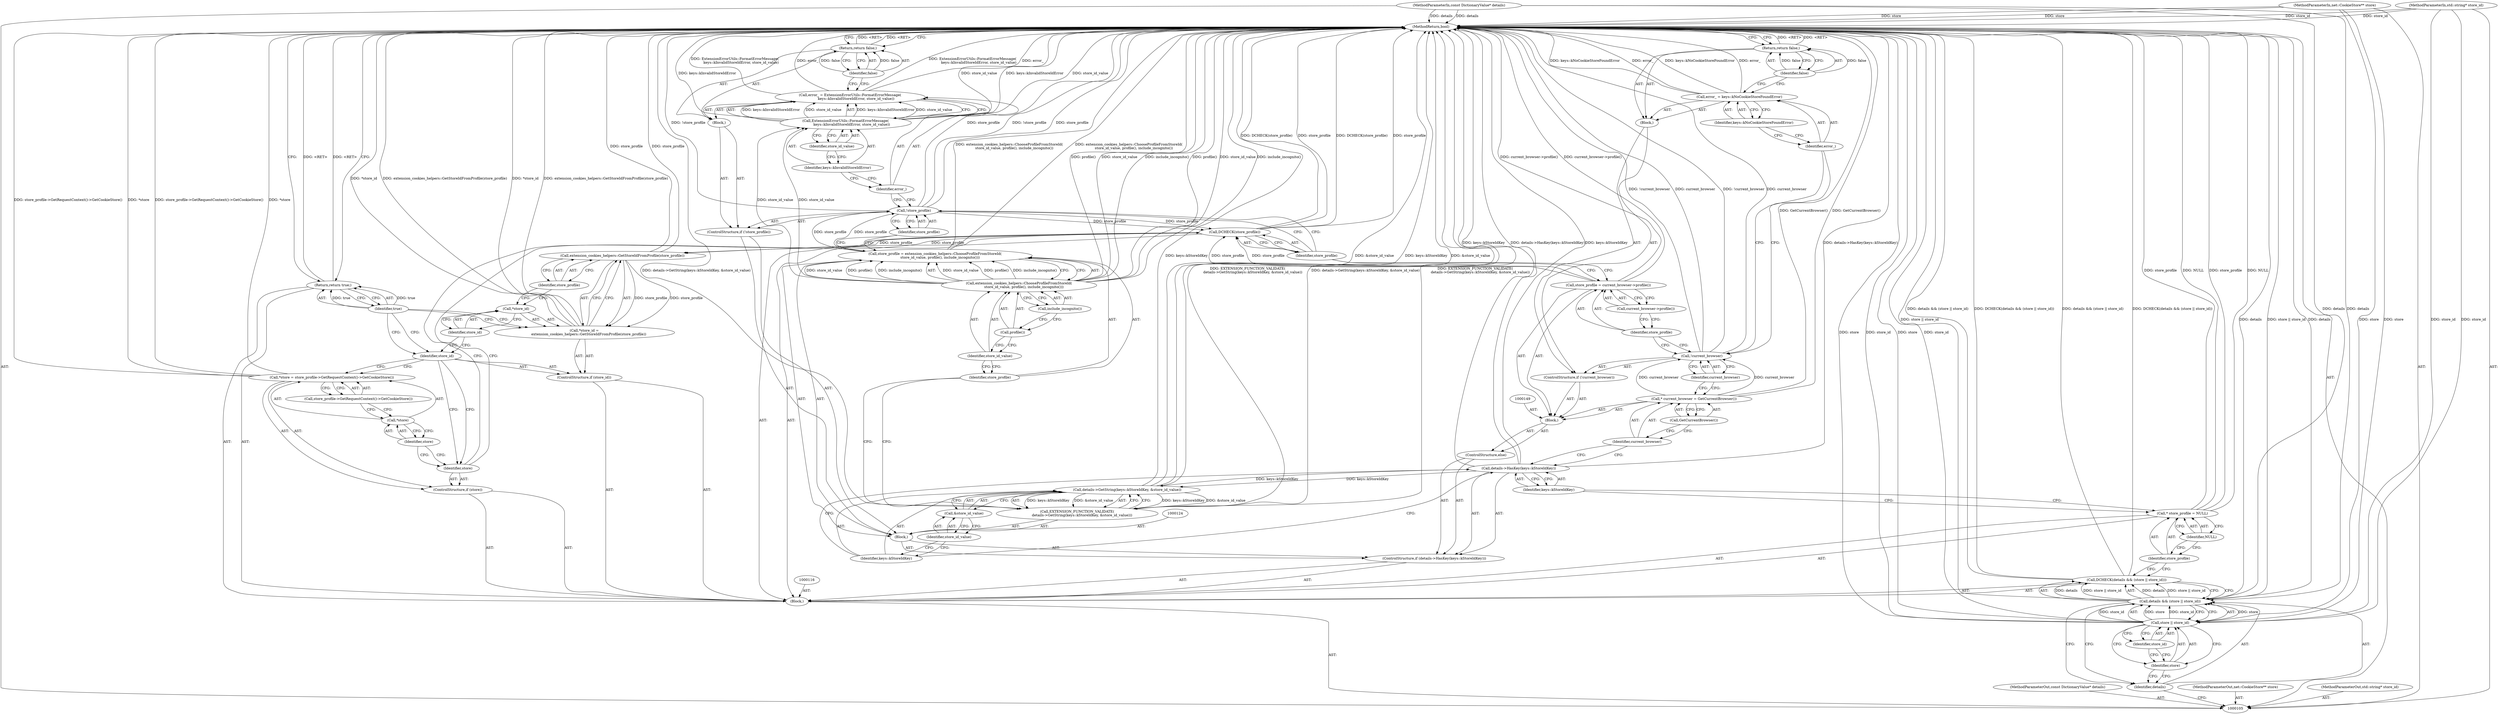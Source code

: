 digraph "0_Chrome_b7e899141194fa27d55a990e38ae8bdcc5183a90" {
"1000182" [label="(MethodReturn,bool)"];
"1000106" [label="(MethodParameterIn,const DictionaryValue* details)"];
"1000267" [label="(MethodParameterOut,const DictionaryValue* details)"];
"1000125" [label="(Call,EXTENSION_FUNCTION_VALIDATE(\n         details->GetString(keys::kStoreIdKey, &store_id_value)))"];
"1000127" [label="(Identifier,keys::kStoreIdKey)"];
"1000128" [label="(Call,&store_id_value)"];
"1000129" [label="(Identifier,store_id_value)"];
"1000126" [label="(Call,details->GetString(keys::kStoreIdKey, &store_id_value))"];
"1000132" [label="(Call,extension_cookies_helpers::ChooseProfileFromStoreId(\n         store_id_value, profile(), include_incognito()))"];
"1000130" [label="(Call,store_profile = extension_cookies_helpers::ChooseProfileFromStoreId(\n         store_id_value, profile(), include_incognito()))"];
"1000131" [label="(Identifier,store_profile)"];
"1000134" [label="(Call,profile())"];
"1000135" [label="(Call,include_incognito())"];
"1000133" [label="(Identifier,store_id_value)"];
"1000138" [label="(Identifier,store_profile)"];
"1000139" [label="(Block,)"];
"1000136" [label="(ControlStructure,if (!store_profile))"];
"1000137" [label="(Call,!store_profile)"];
"1000142" [label="(Call,ExtensionErrorUtils::FormatErrorMessage(\n           keys::kInvalidStoreIdError, store_id_value))"];
"1000140" [label="(Call,error_ = ExtensionErrorUtils::FormatErrorMessage(\n           keys::kInvalidStoreIdError, store_id_value))"];
"1000141" [label="(Identifier,error_)"];
"1000143" [label="(Identifier,keys::kInvalidStoreIdError)"];
"1000144" [label="(Identifier,store_id_value)"];
"1000146" [label="(Identifier,false)"];
"1000145" [label="(Return,return false;)"];
"1000107" [label="(MethodParameterIn,net::CookieStore** store)"];
"1000268" [label="(MethodParameterOut,net::CookieStore** store)"];
"1000147" [label="(ControlStructure,else)"];
"1000150" [label="(Call,* current_browser = GetCurrentBrowser())"];
"1000151" [label="(Identifier,current_browser)"];
"1000152" [label="(Call,GetCurrentBrowser())"];
"1000148" [label="(Block,)"];
"1000155" [label="(Identifier,current_browser)"];
"1000156" [label="(Block,)"];
"1000153" [label="(ControlStructure,if (!current_browser))"];
"1000154" [label="(Call,!current_browser)"];
"1000159" [label="(Identifier,keys::kNoCookieStoreFoundError)"];
"1000157" [label="(Call,error_ = keys::kNoCookieStoreFoundError)"];
"1000158" [label="(Identifier,error_)"];
"1000161" [label="(Identifier,false)"];
"1000160" [label="(Return,return false;)"];
"1000164" [label="(Call,current_browser->profile())"];
"1000162" [label="(Call,store_profile = current_browser->profile())"];
"1000163" [label="(Identifier,store_profile)"];
"1000108" [label="(MethodParameterIn,std::string* store_id)"];
"1000269" [label="(MethodParameterOut,std::string* store_id)"];
"1000109" [label="(Block,)"];
"1000165" [label="(Call,DCHECK(store_profile))"];
"1000166" [label="(Identifier,store_profile)"];
"1000167" [label="(ControlStructure,if (store))"];
"1000168" [label="(Identifier,store)"];
"1000172" [label="(Call,store_profile->GetRequestContext()->GetCookieStore())"];
"1000169" [label="(Call,*store = store_profile->GetRequestContext()->GetCookieStore())"];
"1000170" [label="(Call,*store)"];
"1000171" [label="(Identifier,store)"];
"1000173" [label="(ControlStructure,if (store_id))"];
"1000174" [label="(Identifier,store_id)"];
"1000175" [label="(Call,*store_id =\n        extension_cookies_helpers::GetStoreIdFromProfile(store_profile))"];
"1000176" [label="(Call,*store_id)"];
"1000177" [label="(Identifier,store_id)"];
"1000179" [label="(Identifier,store_profile)"];
"1000178" [label="(Call,extension_cookies_helpers::GetStoreIdFromProfile(store_profile))"];
"1000181" [label="(Identifier,true)"];
"1000180" [label="(Return,return true;)"];
"1000111" [label="(Call,details && (store || store_id))"];
"1000112" [label="(Identifier,details)"];
"1000113" [label="(Call,store || store_id)"];
"1000114" [label="(Identifier,store)"];
"1000110" [label="(Call,DCHECK(details && (store || store_id)))"];
"1000115" [label="(Identifier,store_id)"];
"1000117" [label="(Call,* store_profile = NULL)"];
"1000118" [label="(Identifier,store_profile)"];
"1000119" [label="(Identifier,NULL)"];
"1000122" [label="(Identifier,keys::kStoreIdKey)"];
"1000120" [label="(ControlStructure,if (details->HasKey(keys::kStoreIdKey)))"];
"1000121" [label="(Call,details->HasKey(keys::kStoreIdKey))"];
"1000123" [label="(Block,)"];
"1000182" -> "1000105"  [label="AST: "];
"1000182" -> "1000145"  [label="CFG: "];
"1000182" -> "1000160"  [label="CFG: "];
"1000182" -> "1000180"  [label="CFG: "];
"1000145" -> "1000182"  [label="DDG: <RET>"];
"1000160" -> "1000182"  [label="DDG: <RET>"];
"1000125" -> "1000182"  [label="DDG: EXTENSION_FUNCTION_VALIDATE(\n         details->GetString(keys::kStoreIdKey, &store_id_value))"];
"1000125" -> "1000182"  [label="DDG: details->GetString(keys::kStoreIdKey, &store_id_value)"];
"1000108" -> "1000182"  [label="DDG: store_id"];
"1000107" -> "1000182"  [label="DDG: store"];
"1000178" -> "1000182"  [label="DDG: store_profile"];
"1000113" -> "1000182"  [label="DDG: store"];
"1000113" -> "1000182"  [label="DDG: store_id"];
"1000175" -> "1000182"  [label="DDG: *store_id"];
"1000175" -> "1000182"  [label="DDG: extension_cookies_helpers::GetStoreIdFromProfile(store_profile)"];
"1000126" -> "1000182"  [label="DDG: keys::kStoreIdKey"];
"1000126" -> "1000182"  [label="DDG: &store_id_value"];
"1000117" -> "1000182"  [label="DDG: store_profile"];
"1000117" -> "1000182"  [label="DDG: NULL"];
"1000154" -> "1000182"  [label="DDG: !current_browser"];
"1000154" -> "1000182"  [label="DDG: current_browser"];
"1000110" -> "1000182"  [label="DDG: details && (store || store_id)"];
"1000110" -> "1000182"  [label="DDG: DCHECK(details && (store || store_id))"];
"1000165" -> "1000182"  [label="DDG: DCHECK(store_profile)"];
"1000165" -> "1000182"  [label="DDG: store_profile"];
"1000157" -> "1000182"  [label="DDG: keys::kNoCookieStoreFoundError"];
"1000157" -> "1000182"  [label="DDG: error_"];
"1000162" -> "1000182"  [label="DDG: current_browser->profile()"];
"1000169" -> "1000182"  [label="DDG: store_profile->GetRequestContext()->GetCookieStore()"];
"1000169" -> "1000182"  [label="DDG: *store"];
"1000140" -> "1000182"  [label="DDG: ExtensionErrorUtils::FormatErrorMessage(\n           keys::kInvalidStoreIdError, store_id_value)"];
"1000140" -> "1000182"  [label="DDG: error_"];
"1000130" -> "1000182"  [label="DDG: extension_cookies_helpers::ChooseProfileFromStoreId(\n         store_id_value, profile(), include_incognito())"];
"1000150" -> "1000182"  [label="DDG: GetCurrentBrowser()"];
"1000142" -> "1000182"  [label="DDG: store_id_value"];
"1000142" -> "1000182"  [label="DDG: keys::kInvalidStoreIdError"];
"1000132" -> "1000182"  [label="DDG: profile()"];
"1000132" -> "1000182"  [label="DDG: store_id_value"];
"1000132" -> "1000182"  [label="DDG: include_incognito()"];
"1000121" -> "1000182"  [label="DDG: details->HasKey(keys::kStoreIdKey)"];
"1000121" -> "1000182"  [label="DDG: keys::kStoreIdKey"];
"1000111" -> "1000182"  [label="DDG: details"];
"1000111" -> "1000182"  [label="DDG: store || store_id"];
"1000137" -> "1000182"  [label="DDG: store_profile"];
"1000137" -> "1000182"  [label="DDG: !store_profile"];
"1000106" -> "1000182"  [label="DDG: details"];
"1000180" -> "1000182"  [label="DDG: <RET>"];
"1000106" -> "1000105"  [label="AST: "];
"1000106" -> "1000182"  [label="DDG: details"];
"1000106" -> "1000111"  [label="DDG: details"];
"1000267" -> "1000105"  [label="AST: "];
"1000125" -> "1000123"  [label="AST: "];
"1000125" -> "1000126"  [label="CFG: "];
"1000126" -> "1000125"  [label="AST: "];
"1000131" -> "1000125"  [label="CFG: "];
"1000125" -> "1000182"  [label="DDG: EXTENSION_FUNCTION_VALIDATE(\n         details->GetString(keys::kStoreIdKey, &store_id_value))"];
"1000125" -> "1000182"  [label="DDG: details->GetString(keys::kStoreIdKey, &store_id_value)"];
"1000126" -> "1000125"  [label="DDG: keys::kStoreIdKey"];
"1000126" -> "1000125"  [label="DDG: &store_id_value"];
"1000127" -> "1000126"  [label="AST: "];
"1000127" -> "1000121"  [label="CFG: "];
"1000129" -> "1000127"  [label="CFG: "];
"1000128" -> "1000126"  [label="AST: "];
"1000128" -> "1000129"  [label="CFG: "];
"1000129" -> "1000128"  [label="AST: "];
"1000126" -> "1000128"  [label="CFG: "];
"1000129" -> "1000128"  [label="AST: "];
"1000129" -> "1000127"  [label="CFG: "];
"1000128" -> "1000129"  [label="CFG: "];
"1000126" -> "1000125"  [label="AST: "];
"1000126" -> "1000128"  [label="CFG: "];
"1000127" -> "1000126"  [label="AST: "];
"1000128" -> "1000126"  [label="AST: "];
"1000125" -> "1000126"  [label="CFG: "];
"1000126" -> "1000182"  [label="DDG: keys::kStoreIdKey"];
"1000126" -> "1000182"  [label="DDG: &store_id_value"];
"1000126" -> "1000125"  [label="DDG: keys::kStoreIdKey"];
"1000126" -> "1000125"  [label="DDG: &store_id_value"];
"1000121" -> "1000126"  [label="DDG: keys::kStoreIdKey"];
"1000132" -> "1000130"  [label="AST: "];
"1000132" -> "1000135"  [label="CFG: "];
"1000133" -> "1000132"  [label="AST: "];
"1000134" -> "1000132"  [label="AST: "];
"1000135" -> "1000132"  [label="AST: "];
"1000130" -> "1000132"  [label="CFG: "];
"1000132" -> "1000182"  [label="DDG: profile()"];
"1000132" -> "1000182"  [label="DDG: store_id_value"];
"1000132" -> "1000182"  [label="DDG: include_incognito()"];
"1000132" -> "1000130"  [label="DDG: store_id_value"];
"1000132" -> "1000130"  [label="DDG: profile()"];
"1000132" -> "1000130"  [label="DDG: include_incognito()"];
"1000132" -> "1000142"  [label="DDG: store_id_value"];
"1000130" -> "1000123"  [label="AST: "];
"1000130" -> "1000132"  [label="CFG: "];
"1000131" -> "1000130"  [label="AST: "];
"1000132" -> "1000130"  [label="AST: "];
"1000138" -> "1000130"  [label="CFG: "];
"1000130" -> "1000182"  [label="DDG: extension_cookies_helpers::ChooseProfileFromStoreId(\n         store_id_value, profile(), include_incognito())"];
"1000132" -> "1000130"  [label="DDG: store_id_value"];
"1000132" -> "1000130"  [label="DDG: profile()"];
"1000132" -> "1000130"  [label="DDG: include_incognito()"];
"1000130" -> "1000137"  [label="DDG: store_profile"];
"1000131" -> "1000130"  [label="AST: "];
"1000131" -> "1000125"  [label="CFG: "];
"1000133" -> "1000131"  [label="CFG: "];
"1000134" -> "1000132"  [label="AST: "];
"1000134" -> "1000133"  [label="CFG: "];
"1000135" -> "1000134"  [label="CFG: "];
"1000135" -> "1000132"  [label="AST: "];
"1000135" -> "1000134"  [label="CFG: "];
"1000132" -> "1000135"  [label="CFG: "];
"1000133" -> "1000132"  [label="AST: "];
"1000133" -> "1000131"  [label="CFG: "];
"1000134" -> "1000133"  [label="CFG: "];
"1000138" -> "1000137"  [label="AST: "];
"1000138" -> "1000130"  [label="CFG: "];
"1000137" -> "1000138"  [label="CFG: "];
"1000139" -> "1000136"  [label="AST: "];
"1000140" -> "1000139"  [label="AST: "];
"1000145" -> "1000139"  [label="AST: "];
"1000136" -> "1000123"  [label="AST: "];
"1000137" -> "1000136"  [label="AST: "];
"1000139" -> "1000136"  [label="AST: "];
"1000137" -> "1000136"  [label="AST: "];
"1000137" -> "1000138"  [label="CFG: "];
"1000138" -> "1000137"  [label="AST: "];
"1000141" -> "1000137"  [label="CFG: "];
"1000166" -> "1000137"  [label="CFG: "];
"1000137" -> "1000182"  [label="DDG: store_profile"];
"1000137" -> "1000182"  [label="DDG: !store_profile"];
"1000130" -> "1000137"  [label="DDG: store_profile"];
"1000137" -> "1000165"  [label="DDG: store_profile"];
"1000142" -> "1000140"  [label="AST: "];
"1000142" -> "1000144"  [label="CFG: "];
"1000143" -> "1000142"  [label="AST: "];
"1000144" -> "1000142"  [label="AST: "];
"1000140" -> "1000142"  [label="CFG: "];
"1000142" -> "1000182"  [label="DDG: store_id_value"];
"1000142" -> "1000182"  [label="DDG: keys::kInvalidStoreIdError"];
"1000142" -> "1000140"  [label="DDG: keys::kInvalidStoreIdError"];
"1000142" -> "1000140"  [label="DDG: store_id_value"];
"1000132" -> "1000142"  [label="DDG: store_id_value"];
"1000140" -> "1000139"  [label="AST: "];
"1000140" -> "1000142"  [label="CFG: "];
"1000141" -> "1000140"  [label="AST: "];
"1000142" -> "1000140"  [label="AST: "];
"1000146" -> "1000140"  [label="CFG: "];
"1000140" -> "1000182"  [label="DDG: ExtensionErrorUtils::FormatErrorMessage(\n           keys::kInvalidStoreIdError, store_id_value)"];
"1000140" -> "1000182"  [label="DDG: error_"];
"1000142" -> "1000140"  [label="DDG: keys::kInvalidStoreIdError"];
"1000142" -> "1000140"  [label="DDG: store_id_value"];
"1000141" -> "1000140"  [label="AST: "];
"1000141" -> "1000137"  [label="CFG: "];
"1000143" -> "1000141"  [label="CFG: "];
"1000143" -> "1000142"  [label="AST: "];
"1000143" -> "1000141"  [label="CFG: "];
"1000144" -> "1000143"  [label="CFG: "];
"1000144" -> "1000142"  [label="AST: "];
"1000144" -> "1000143"  [label="CFG: "];
"1000142" -> "1000144"  [label="CFG: "];
"1000146" -> "1000145"  [label="AST: "];
"1000146" -> "1000140"  [label="CFG: "];
"1000145" -> "1000146"  [label="CFG: "];
"1000146" -> "1000145"  [label="DDG: false"];
"1000145" -> "1000139"  [label="AST: "];
"1000145" -> "1000146"  [label="CFG: "];
"1000146" -> "1000145"  [label="AST: "];
"1000182" -> "1000145"  [label="CFG: "];
"1000145" -> "1000182"  [label="DDG: <RET>"];
"1000146" -> "1000145"  [label="DDG: false"];
"1000107" -> "1000105"  [label="AST: "];
"1000107" -> "1000182"  [label="DDG: store"];
"1000107" -> "1000113"  [label="DDG: store"];
"1000268" -> "1000105"  [label="AST: "];
"1000147" -> "1000120"  [label="AST: "];
"1000148" -> "1000147"  [label="AST: "];
"1000150" -> "1000148"  [label="AST: "];
"1000150" -> "1000152"  [label="CFG: "];
"1000151" -> "1000150"  [label="AST: "];
"1000152" -> "1000150"  [label="AST: "];
"1000155" -> "1000150"  [label="CFG: "];
"1000150" -> "1000182"  [label="DDG: GetCurrentBrowser()"];
"1000150" -> "1000154"  [label="DDG: current_browser"];
"1000151" -> "1000150"  [label="AST: "];
"1000151" -> "1000121"  [label="CFG: "];
"1000152" -> "1000151"  [label="CFG: "];
"1000152" -> "1000150"  [label="AST: "];
"1000152" -> "1000151"  [label="CFG: "];
"1000150" -> "1000152"  [label="CFG: "];
"1000148" -> "1000147"  [label="AST: "];
"1000149" -> "1000148"  [label="AST: "];
"1000150" -> "1000148"  [label="AST: "];
"1000153" -> "1000148"  [label="AST: "];
"1000162" -> "1000148"  [label="AST: "];
"1000155" -> "1000154"  [label="AST: "];
"1000155" -> "1000150"  [label="CFG: "];
"1000154" -> "1000155"  [label="CFG: "];
"1000156" -> "1000153"  [label="AST: "];
"1000157" -> "1000156"  [label="AST: "];
"1000160" -> "1000156"  [label="AST: "];
"1000153" -> "1000148"  [label="AST: "];
"1000154" -> "1000153"  [label="AST: "];
"1000156" -> "1000153"  [label="AST: "];
"1000154" -> "1000153"  [label="AST: "];
"1000154" -> "1000155"  [label="CFG: "];
"1000155" -> "1000154"  [label="AST: "];
"1000158" -> "1000154"  [label="CFG: "];
"1000163" -> "1000154"  [label="CFG: "];
"1000154" -> "1000182"  [label="DDG: !current_browser"];
"1000154" -> "1000182"  [label="DDG: current_browser"];
"1000150" -> "1000154"  [label="DDG: current_browser"];
"1000159" -> "1000157"  [label="AST: "];
"1000159" -> "1000158"  [label="CFG: "];
"1000157" -> "1000159"  [label="CFG: "];
"1000157" -> "1000156"  [label="AST: "];
"1000157" -> "1000159"  [label="CFG: "];
"1000158" -> "1000157"  [label="AST: "];
"1000159" -> "1000157"  [label="AST: "];
"1000161" -> "1000157"  [label="CFG: "];
"1000157" -> "1000182"  [label="DDG: keys::kNoCookieStoreFoundError"];
"1000157" -> "1000182"  [label="DDG: error_"];
"1000158" -> "1000157"  [label="AST: "];
"1000158" -> "1000154"  [label="CFG: "];
"1000159" -> "1000158"  [label="CFG: "];
"1000161" -> "1000160"  [label="AST: "];
"1000161" -> "1000157"  [label="CFG: "];
"1000160" -> "1000161"  [label="CFG: "];
"1000161" -> "1000160"  [label="DDG: false"];
"1000160" -> "1000156"  [label="AST: "];
"1000160" -> "1000161"  [label="CFG: "];
"1000161" -> "1000160"  [label="AST: "];
"1000182" -> "1000160"  [label="CFG: "];
"1000160" -> "1000182"  [label="DDG: <RET>"];
"1000161" -> "1000160"  [label="DDG: false"];
"1000164" -> "1000162"  [label="AST: "];
"1000164" -> "1000163"  [label="CFG: "];
"1000162" -> "1000164"  [label="CFG: "];
"1000162" -> "1000148"  [label="AST: "];
"1000162" -> "1000164"  [label="CFG: "];
"1000163" -> "1000162"  [label="AST: "];
"1000164" -> "1000162"  [label="AST: "];
"1000166" -> "1000162"  [label="CFG: "];
"1000162" -> "1000182"  [label="DDG: current_browser->profile()"];
"1000162" -> "1000165"  [label="DDG: store_profile"];
"1000163" -> "1000162"  [label="AST: "];
"1000163" -> "1000154"  [label="CFG: "];
"1000164" -> "1000163"  [label="CFG: "];
"1000108" -> "1000105"  [label="AST: "];
"1000108" -> "1000182"  [label="DDG: store_id"];
"1000108" -> "1000113"  [label="DDG: store_id"];
"1000269" -> "1000105"  [label="AST: "];
"1000109" -> "1000105"  [label="AST: "];
"1000110" -> "1000109"  [label="AST: "];
"1000116" -> "1000109"  [label="AST: "];
"1000117" -> "1000109"  [label="AST: "];
"1000120" -> "1000109"  [label="AST: "];
"1000165" -> "1000109"  [label="AST: "];
"1000167" -> "1000109"  [label="AST: "];
"1000173" -> "1000109"  [label="AST: "];
"1000180" -> "1000109"  [label="AST: "];
"1000165" -> "1000109"  [label="AST: "];
"1000165" -> "1000166"  [label="CFG: "];
"1000166" -> "1000165"  [label="AST: "];
"1000168" -> "1000165"  [label="CFG: "];
"1000165" -> "1000182"  [label="DDG: DCHECK(store_profile)"];
"1000165" -> "1000182"  [label="DDG: store_profile"];
"1000137" -> "1000165"  [label="DDG: store_profile"];
"1000162" -> "1000165"  [label="DDG: store_profile"];
"1000165" -> "1000178"  [label="DDG: store_profile"];
"1000166" -> "1000165"  [label="AST: "];
"1000166" -> "1000137"  [label="CFG: "];
"1000166" -> "1000162"  [label="CFG: "];
"1000165" -> "1000166"  [label="CFG: "];
"1000167" -> "1000109"  [label="AST: "];
"1000168" -> "1000167"  [label="AST: "];
"1000169" -> "1000167"  [label="AST: "];
"1000168" -> "1000167"  [label="AST: "];
"1000168" -> "1000165"  [label="CFG: "];
"1000171" -> "1000168"  [label="CFG: "];
"1000174" -> "1000168"  [label="CFG: "];
"1000172" -> "1000169"  [label="AST: "];
"1000172" -> "1000170"  [label="CFG: "];
"1000169" -> "1000172"  [label="CFG: "];
"1000169" -> "1000167"  [label="AST: "];
"1000169" -> "1000172"  [label="CFG: "];
"1000170" -> "1000169"  [label="AST: "];
"1000172" -> "1000169"  [label="AST: "];
"1000174" -> "1000169"  [label="CFG: "];
"1000169" -> "1000182"  [label="DDG: store_profile->GetRequestContext()->GetCookieStore()"];
"1000169" -> "1000182"  [label="DDG: *store"];
"1000170" -> "1000169"  [label="AST: "];
"1000170" -> "1000171"  [label="CFG: "];
"1000171" -> "1000170"  [label="AST: "];
"1000172" -> "1000170"  [label="CFG: "];
"1000171" -> "1000170"  [label="AST: "];
"1000171" -> "1000168"  [label="CFG: "];
"1000170" -> "1000171"  [label="CFG: "];
"1000173" -> "1000109"  [label="AST: "];
"1000174" -> "1000173"  [label="AST: "];
"1000175" -> "1000173"  [label="AST: "];
"1000174" -> "1000173"  [label="AST: "];
"1000174" -> "1000169"  [label="CFG: "];
"1000174" -> "1000168"  [label="CFG: "];
"1000177" -> "1000174"  [label="CFG: "];
"1000181" -> "1000174"  [label="CFG: "];
"1000175" -> "1000173"  [label="AST: "];
"1000175" -> "1000178"  [label="CFG: "];
"1000176" -> "1000175"  [label="AST: "];
"1000178" -> "1000175"  [label="AST: "];
"1000181" -> "1000175"  [label="CFG: "];
"1000175" -> "1000182"  [label="DDG: *store_id"];
"1000175" -> "1000182"  [label="DDG: extension_cookies_helpers::GetStoreIdFromProfile(store_profile)"];
"1000178" -> "1000175"  [label="DDG: store_profile"];
"1000176" -> "1000175"  [label="AST: "];
"1000176" -> "1000177"  [label="CFG: "];
"1000177" -> "1000176"  [label="AST: "];
"1000179" -> "1000176"  [label="CFG: "];
"1000177" -> "1000176"  [label="AST: "];
"1000177" -> "1000174"  [label="CFG: "];
"1000176" -> "1000177"  [label="CFG: "];
"1000179" -> "1000178"  [label="AST: "];
"1000179" -> "1000176"  [label="CFG: "];
"1000178" -> "1000179"  [label="CFG: "];
"1000178" -> "1000175"  [label="AST: "];
"1000178" -> "1000179"  [label="CFG: "];
"1000179" -> "1000178"  [label="AST: "];
"1000175" -> "1000178"  [label="CFG: "];
"1000178" -> "1000182"  [label="DDG: store_profile"];
"1000178" -> "1000175"  [label="DDG: store_profile"];
"1000165" -> "1000178"  [label="DDG: store_profile"];
"1000181" -> "1000180"  [label="AST: "];
"1000181" -> "1000175"  [label="CFG: "];
"1000181" -> "1000174"  [label="CFG: "];
"1000180" -> "1000181"  [label="CFG: "];
"1000181" -> "1000180"  [label="DDG: true"];
"1000180" -> "1000109"  [label="AST: "];
"1000180" -> "1000181"  [label="CFG: "];
"1000181" -> "1000180"  [label="AST: "];
"1000182" -> "1000180"  [label="CFG: "];
"1000180" -> "1000182"  [label="DDG: <RET>"];
"1000181" -> "1000180"  [label="DDG: true"];
"1000111" -> "1000110"  [label="AST: "];
"1000111" -> "1000112"  [label="CFG: "];
"1000111" -> "1000113"  [label="CFG: "];
"1000112" -> "1000111"  [label="AST: "];
"1000113" -> "1000111"  [label="AST: "];
"1000110" -> "1000111"  [label="CFG: "];
"1000111" -> "1000182"  [label="DDG: details"];
"1000111" -> "1000182"  [label="DDG: store || store_id"];
"1000111" -> "1000110"  [label="DDG: details"];
"1000111" -> "1000110"  [label="DDG: store || store_id"];
"1000106" -> "1000111"  [label="DDG: details"];
"1000113" -> "1000111"  [label="DDG: store"];
"1000113" -> "1000111"  [label="DDG: store_id"];
"1000112" -> "1000111"  [label="AST: "];
"1000112" -> "1000105"  [label="CFG: "];
"1000114" -> "1000112"  [label="CFG: "];
"1000111" -> "1000112"  [label="CFG: "];
"1000113" -> "1000111"  [label="AST: "];
"1000113" -> "1000114"  [label="CFG: "];
"1000113" -> "1000115"  [label="CFG: "];
"1000114" -> "1000113"  [label="AST: "];
"1000115" -> "1000113"  [label="AST: "];
"1000111" -> "1000113"  [label="CFG: "];
"1000113" -> "1000182"  [label="DDG: store"];
"1000113" -> "1000182"  [label="DDG: store_id"];
"1000113" -> "1000111"  [label="DDG: store"];
"1000113" -> "1000111"  [label="DDG: store_id"];
"1000107" -> "1000113"  [label="DDG: store"];
"1000108" -> "1000113"  [label="DDG: store_id"];
"1000114" -> "1000113"  [label="AST: "];
"1000114" -> "1000112"  [label="CFG: "];
"1000115" -> "1000114"  [label="CFG: "];
"1000113" -> "1000114"  [label="CFG: "];
"1000110" -> "1000109"  [label="AST: "];
"1000110" -> "1000111"  [label="CFG: "];
"1000111" -> "1000110"  [label="AST: "];
"1000118" -> "1000110"  [label="CFG: "];
"1000110" -> "1000182"  [label="DDG: details && (store || store_id)"];
"1000110" -> "1000182"  [label="DDG: DCHECK(details && (store || store_id))"];
"1000111" -> "1000110"  [label="DDG: details"];
"1000111" -> "1000110"  [label="DDG: store || store_id"];
"1000115" -> "1000113"  [label="AST: "];
"1000115" -> "1000114"  [label="CFG: "];
"1000113" -> "1000115"  [label="CFG: "];
"1000117" -> "1000109"  [label="AST: "];
"1000117" -> "1000119"  [label="CFG: "];
"1000118" -> "1000117"  [label="AST: "];
"1000119" -> "1000117"  [label="AST: "];
"1000122" -> "1000117"  [label="CFG: "];
"1000117" -> "1000182"  [label="DDG: store_profile"];
"1000117" -> "1000182"  [label="DDG: NULL"];
"1000118" -> "1000117"  [label="AST: "];
"1000118" -> "1000110"  [label="CFG: "];
"1000119" -> "1000118"  [label="CFG: "];
"1000119" -> "1000117"  [label="AST: "];
"1000119" -> "1000118"  [label="CFG: "];
"1000117" -> "1000119"  [label="CFG: "];
"1000122" -> "1000121"  [label="AST: "];
"1000122" -> "1000117"  [label="CFG: "];
"1000121" -> "1000122"  [label="CFG: "];
"1000120" -> "1000109"  [label="AST: "];
"1000121" -> "1000120"  [label="AST: "];
"1000123" -> "1000120"  [label="AST: "];
"1000147" -> "1000120"  [label="AST: "];
"1000121" -> "1000120"  [label="AST: "];
"1000121" -> "1000122"  [label="CFG: "];
"1000122" -> "1000121"  [label="AST: "];
"1000127" -> "1000121"  [label="CFG: "];
"1000151" -> "1000121"  [label="CFG: "];
"1000121" -> "1000182"  [label="DDG: details->HasKey(keys::kStoreIdKey)"];
"1000121" -> "1000182"  [label="DDG: keys::kStoreIdKey"];
"1000121" -> "1000126"  [label="DDG: keys::kStoreIdKey"];
"1000123" -> "1000120"  [label="AST: "];
"1000124" -> "1000123"  [label="AST: "];
"1000125" -> "1000123"  [label="AST: "];
"1000130" -> "1000123"  [label="AST: "];
"1000136" -> "1000123"  [label="AST: "];
}
